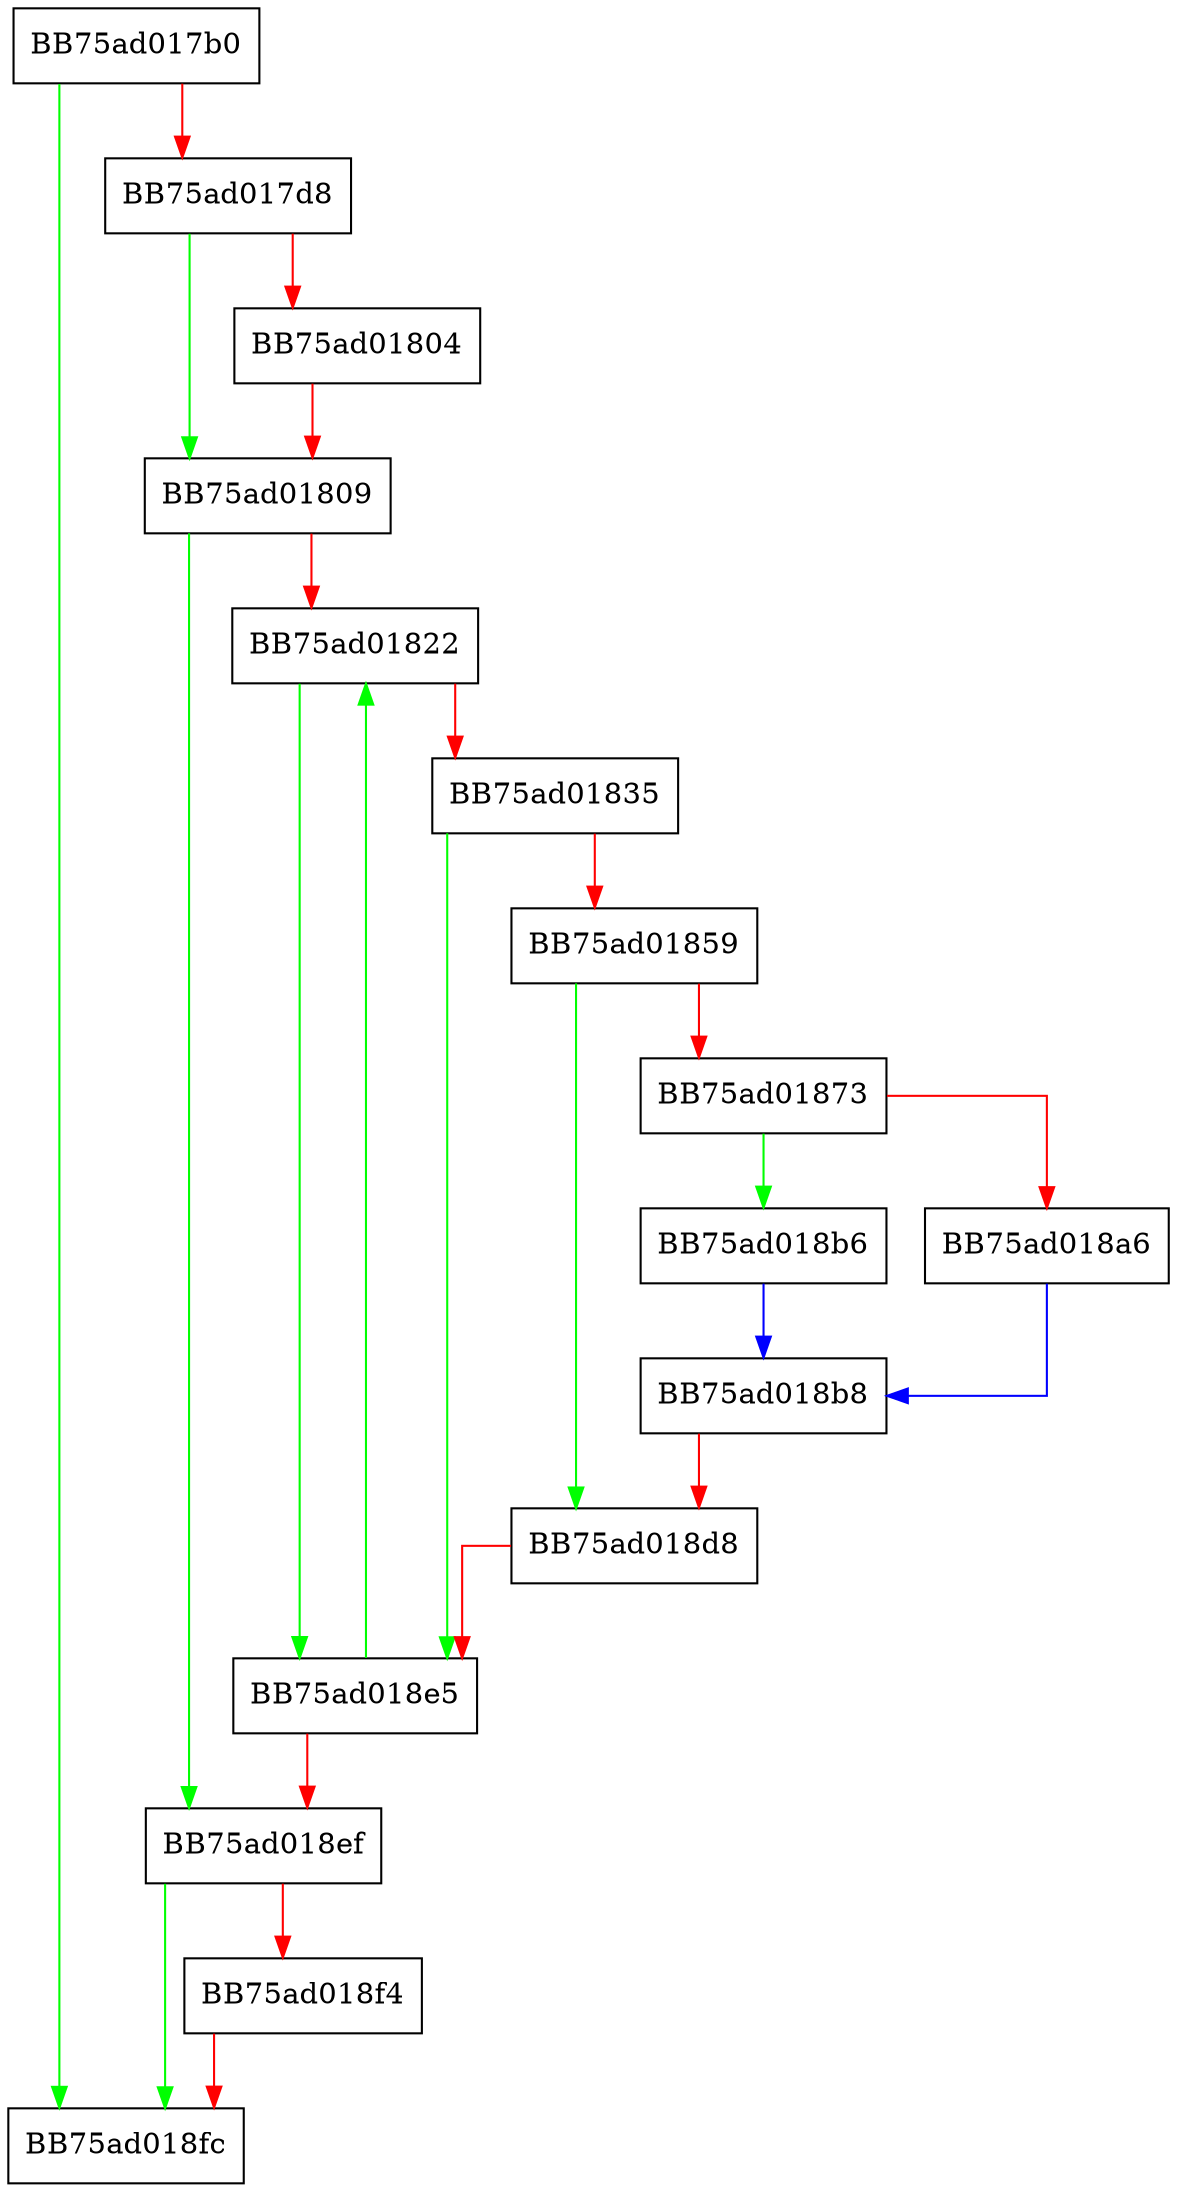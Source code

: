 digraph DetectionResultHandler {
  node [shape="box"];
  graph [splines=ortho];
  BB75ad017b0 -> BB75ad018fc [color="green"];
  BB75ad017b0 -> BB75ad017d8 [color="red"];
  BB75ad017d8 -> BB75ad01809 [color="green"];
  BB75ad017d8 -> BB75ad01804 [color="red"];
  BB75ad01804 -> BB75ad01809 [color="red"];
  BB75ad01809 -> BB75ad018ef [color="green"];
  BB75ad01809 -> BB75ad01822 [color="red"];
  BB75ad01822 -> BB75ad018e5 [color="green"];
  BB75ad01822 -> BB75ad01835 [color="red"];
  BB75ad01835 -> BB75ad018e5 [color="green"];
  BB75ad01835 -> BB75ad01859 [color="red"];
  BB75ad01859 -> BB75ad018d8 [color="green"];
  BB75ad01859 -> BB75ad01873 [color="red"];
  BB75ad01873 -> BB75ad018b6 [color="green"];
  BB75ad01873 -> BB75ad018a6 [color="red"];
  BB75ad018a6 -> BB75ad018b8 [color="blue"];
  BB75ad018b6 -> BB75ad018b8 [color="blue"];
  BB75ad018b8 -> BB75ad018d8 [color="red"];
  BB75ad018d8 -> BB75ad018e5 [color="red"];
  BB75ad018e5 -> BB75ad01822 [color="green"];
  BB75ad018e5 -> BB75ad018ef [color="red"];
  BB75ad018ef -> BB75ad018fc [color="green"];
  BB75ad018ef -> BB75ad018f4 [color="red"];
  BB75ad018f4 -> BB75ad018fc [color="red"];
}